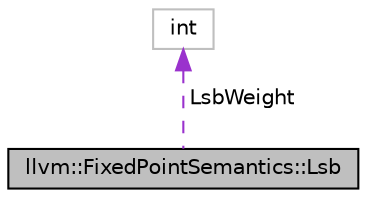 digraph "llvm::FixedPointSemantics::Lsb"
{
 // LATEX_PDF_SIZE
  bgcolor="transparent";
  edge [fontname="Helvetica",fontsize="10",labelfontname="Helvetica",labelfontsize="10"];
  node [fontname="Helvetica",fontsize="10",shape=record];
  Node1 [label="llvm::FixedPointSemantics::Lsb",height=0.2,width=0.4,color="black", fillcolor="grey75", style="filled", fontcolor="black",tooltip="Used to differentiate between constructors with Width and Lsb from the default Width and scale."];
  Node2 -> Node1 [dir="back",color="darkorchid3",fontsize="10",style="dashed",label=" LsbWeight" ,fontname="Helvetica"];
  Node2 [label="int",height=0.2,width=0.4,color="grey75",tooltip=" "];
}
